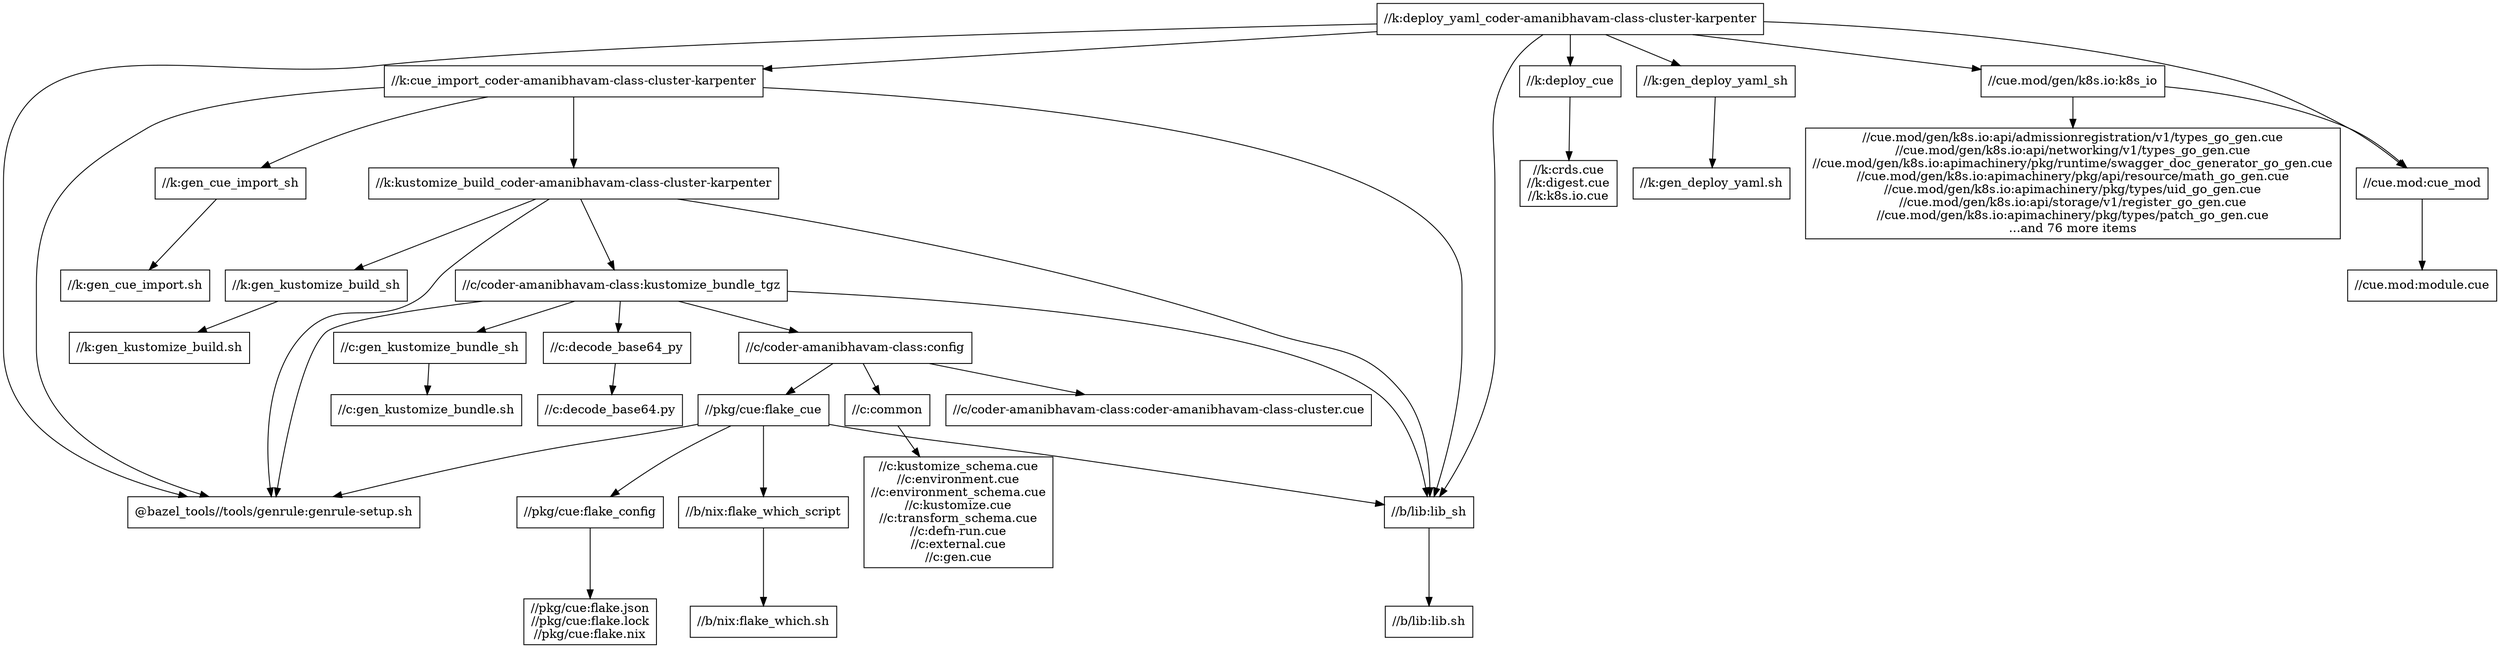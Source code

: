 digraph mygraph {
  node [shape=box];
  "//k:deploy_yaml_coder-amanibhavam-class-cluster-karpenter"
  "//k:deploy_yaml_coder-amanibhavam-class-cluster-karpenter" -> "//k:cue_import_coder-amanibhavam-class-cluster-karpenter"
  "//k:deploy_yaml_coder-amanibhavam-class-cluster-karpenter" -> "//k:deploy_cue"
  "//k:deploy_yaml_coder-amanibhavam-class-cluster-karpenter" -> "//k:gen_deploy_yaml_sh"
  "//k:deploy_yaml_coder-amanibhavam-class-cluster-karpenter" -> "//cue.mod:cue_mod"
  "//k:deploy_yaml_coder-amanibhavam-class-cluster-karpenter" -> "//cue.mod/gen/k8s.io:k8s_io"
  "//k:deploy_yaml_coder-amanibhavam-class-cluster-karpenter" -> "//b/lib:lib_sh"
  "//k:deploy_yaml_coder-amanibhavam-class-cluster-karpenter" -> "@bazel_tools//tools/genrule:genrule-setup.sh"
  "//cue.mod/gen/k8s.io:k8s_io"
  "//cue.mod/gen/k8s.io:k8s_io" -> "//cue.mod/gen/k8s.io:api/admissionregistration/v1/types_go_gen.cue\n//cue.mod/gen/k8s.io:api/networking/v1/types_go_gen.cue\n//cue.mod/gen/k8s.io:apimachinery/pkg/runtime/swagger_doc_generator_go_gen.cue\n//cue.mod/gen/k8s.io:apimachinery/pkg/api/resource/math_go_gen.cue\n//cue.mod/gen/k8s.io:apimachinery/pkg/types/uid_go_gen.cue\n//cue.mod/gen/k8s.io:api/storage/v1/register_go_gen.cue\n//cue.mod/gen/k8s.io:apimachinery/pkg/types/patch_go_gen.cue\n...and 76 more items"
  "//cue.mod/gen/k8s.io:k8s_io" -> "//cue.mod:cue_mod"
  "//cue.mod/gen/k8s.io:api/admissionregistration/v1/types_go_gen.cue\n//cue.mod/gen/k8s.io:api/networking/v1/types_go_gen.cue\n//cue.mod/gen/k8s.io:apimachinery/pkg/runtime/swagger_doc_generator_go_gen.cue\n//cue.mod/gen/k8s.io:apimachinery/pkg/api/resource/math_go_gen.cue\n//cue.mod/gen/k8s.io:apimachinery/pkg/types/uid_go_gen.cue\n//cue.mod/gen/k8s.io:api/storage/v1/register_go_gen.cue\n//cue.mod/gen/k8s.io:apimachinery/pkg/types/patch_go_gen.cue\n...and 76 more items"
  "//cue.mod:cue_mod"
  "//cue.mod:cue_mod" -> "//cue.mod:module.cue"
  "//cue.mod:module.cue"
  "//k:gen_deploy_yaml_sh"
  "//k:gen_deploy_yaml_sh" -> "//k:gen_deploy_yaml.sh"
  "//k:gen_deploy_yaml.sh"
  "//k:deploy_cue"
  "//k:deploy_cue" -> "//k:crds.cue\n//k:digest.cue\n//k:k8s.io.cue"
  "//k:crds.cue\n//k:digest.cue\n//k:k8s.io.cue"
  "//k:cue_import_coder-amanibhavam-class-cluster-karpenter"
  "//k:cue_import_coder-amanibhavam-class-cluster-karpenter" -> "//k:kustomize_build_coder-amanibhavam-class-cluster-karpenter"
  "//k:cue_import_coder-amanibhavam-class-cluster-karpenter" -> "//k:gen_cue_import_sh"
  "//k:cue_import_coder-amanibhavam-class-cluster-karpenter" -> "//b/lib:lib_sh"
  "//k:cue_import_coder-amanibhavam-class-cluster-karpenter" -> "@bazel_tools//tools/genrule:genrule-setup.sh"
  "//k:gen_cue_import_sh"
  "//k:gen_cue_import_sh" -> "//k:gen_cue_import.sh"
  "//k:gen_cue_import.sh"
  "//k:kustomize_build_coder-amanibhavam-class-cluster-karpenter"
  "//k:kustomize_build_coder-amanibhavam-class-cluster-karpenter" -> "//k:gen_kustomize_build_sh"
  "//k:kustomize_build_coder-amanibhavam-class-cluster-karpenter" -> "//c/coder-amanibhavam-class:kustomize_bundle_tgz"
  "//k:kustomize_build_coder-amanibhavam-class-cluster-karpenter" -> "//b/lib:lib_sh"
  "//k:kustomize_build_coder-amanibhavam-class-cluster-karpenter" -> "@bazel_tools//tools/genrule:genrule-setup.sh"
  "//c/coder-amanibhavam-class:kustomize_bundle_tgz"
  "//c/coder-amanibhavam-class:kustomize_bundle_tgz" -> "//c/coder-amanibhavam-class:config"
  "//c/coder-amanibhavam-class:kustomize_bundle_tgz" -> "@bazel_tools//tools/genrule:genrule-setup.sh"
  "//c/coder-amanibhavam-class:kustomize_bundle_tgz" -> "//c:gen_kustomize_bundle_sh"
  "//c/coder-amanibhavam-class:kustomize_bundle_tgz" -> "//c:decode_base64_py"
  "//c/coder-amanibhavam-class:kustomize_bundle_tgz" -> "//b/lib:lib_sh"
  "//c:decode_base64_py"
  "//c:decode_base64_py" -> "//c:decode_base64.py"
  "//c:decode_base64.py"
  "//c:gen_kustomize_bundle_sh"
  "//c:gen_kustomize_bundle_sh" -> "//c:gen_kustomize_bundle.sh"
  "//c:gen_kustomize_bundle.sh"
  "//c/coder-amanibhavam-class:config"
  "//c/coder-amanibhavam-class:config" -> "//pkg/cue:flake_cue"
  "//c/coder-amanibhavam-class:config" -> "//c/coder-amanibhavam-class:coder-amanibhavam-class-cluster.cue"
  "//c/coder-amanibhavam-class:config" -> "//c:common"
  "//c:common"
  "//c:common" -> "//c:kustomize_schema.cue\n//c:environment.cue\n//c:environment_schema.cue\n//c:kustomize.cue\n//c:transform_schema.cue\n//c:defn-run.cue\n//c:external.cue\n//c:gen.cue"
  "//c:kustomize_schema.cue\n//c:environment.cue\n//c:environment_schema.cue\n//c:kustomize.cue\n//c:transform_schema.cue\n//c:defn-run.cue\n//c:external.cue\n//c:gen.cue"
  "//c/coder-amanibhavam-class:coder-amanibhavam-class-cluster.cue"
  "//pkg/cue:flake_cue"
  "//pkg/cue:flake_cue" -> "//pkg/cue:flake_config"
  "//pkg/cue:flake_cue" -> "@bazel_tools//tools/genrule:genrule-setup.sh"
  "//pkg/cue:flake_cue" -> "//b/lib:lib_sh"
  "//pkg/cue:flake_cue" -> "//b/nix:flake_which_script"
  "//b/nix:flake_which_script"
  "//b/nix:flake_which_script" -> "//b/nix:flake_which.sh"
  "//b/nix:flake_which.sh"
  "//b/lib:lib_sh"
  "//b/lib:lib_sh" -> "//b/lib:lib.sh"
  "//b/lib:lib.sh"
  "@bazel_tools//tools/genrule:genrule-setup.sh"
  "//pkg/cue:flake_config"
  "//pkg/cue:flake_config" -> "//pkg/cue:flake.json\n//pkg/cue:flake.lock\n//pkg/cue:flake.nix"
  "//pkg/cue:flake.json\n//pkg/cue:flake.lock\n//pkg/cue:flake.nix"
  "//k:gen_kustomize_build_sh"
  "//k:gen_kustomize_build_sh" -> "//k:gen_kustomize_build.sh"
  "//k:gen_kustomize_build.sh"
}
